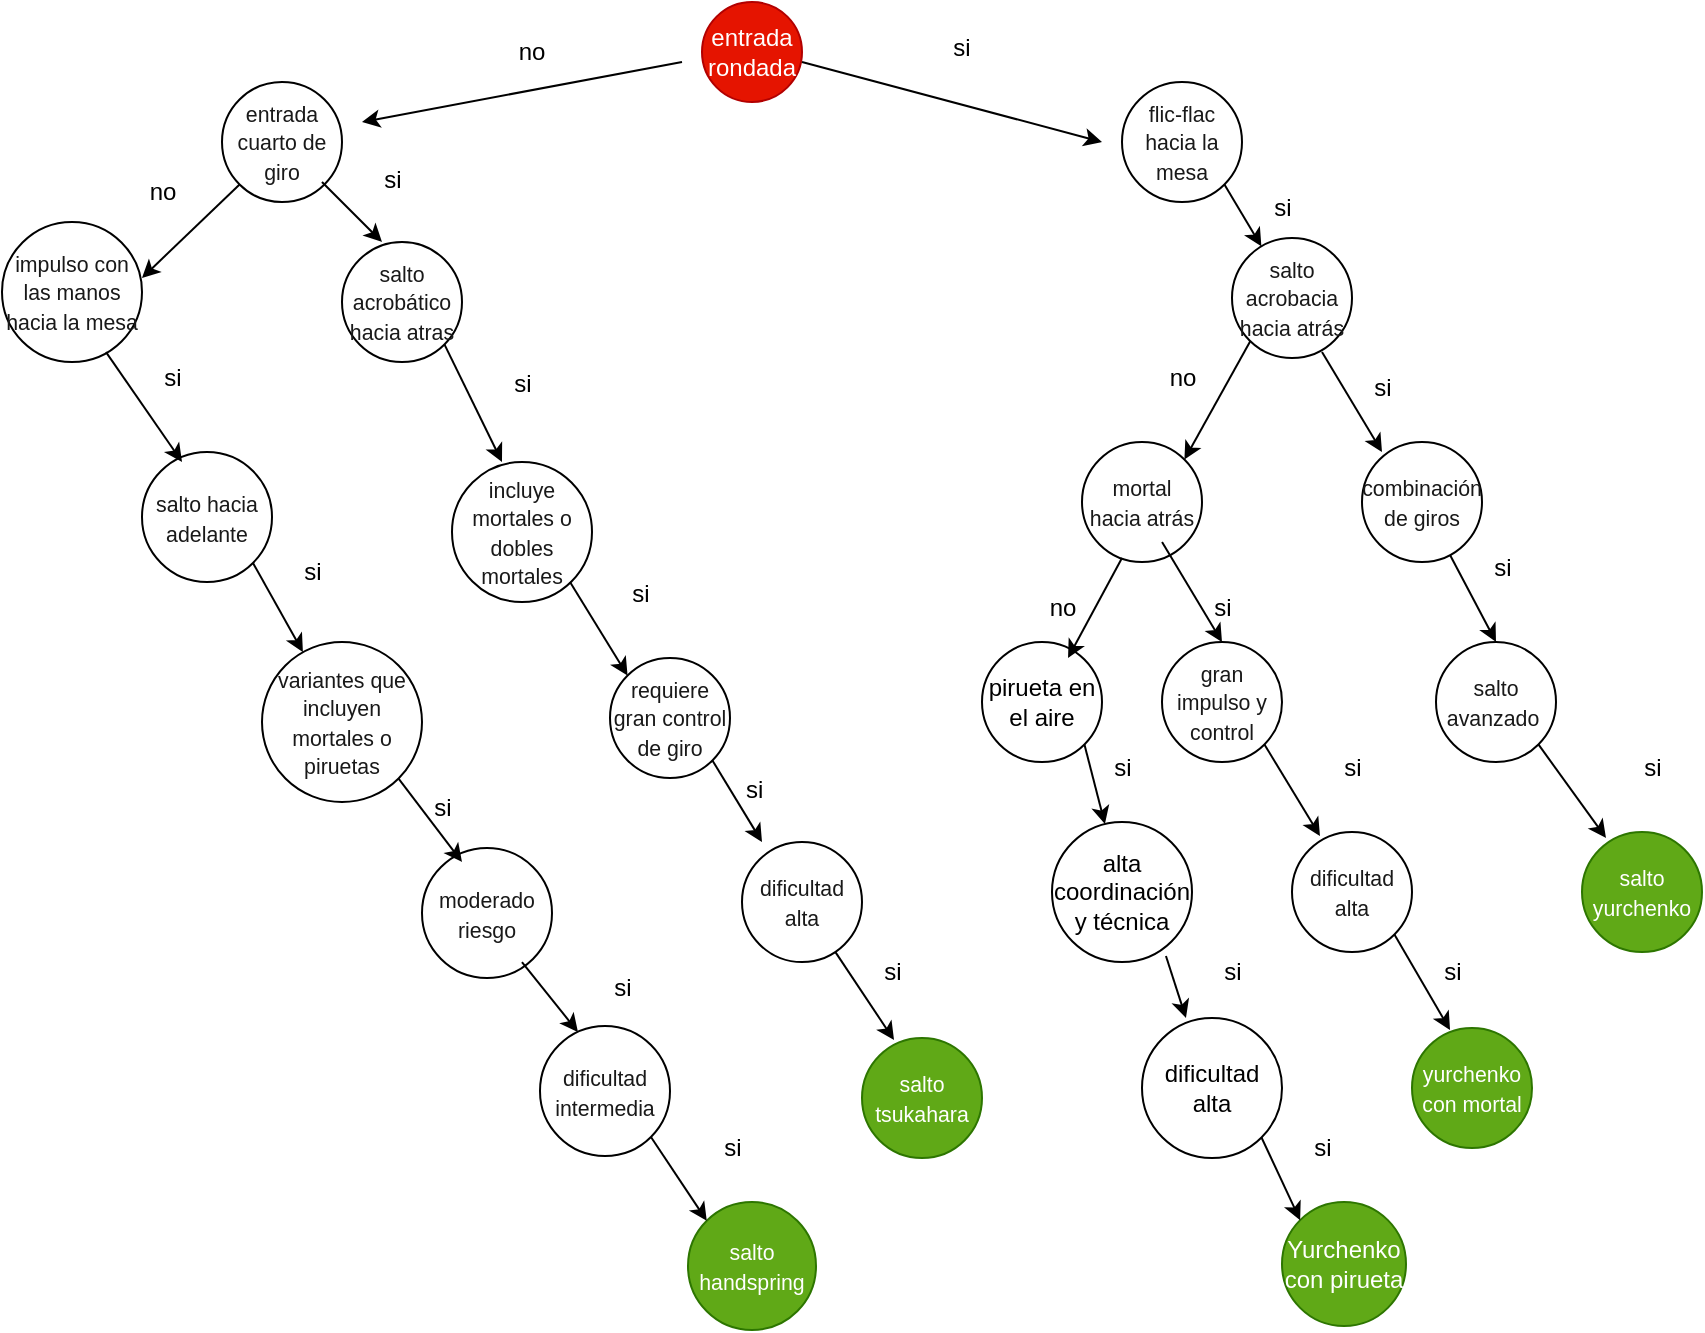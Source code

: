 <mxfile version="24.7.16">
  <diagram name="Página-1" id="zPSgo71RTFb6TlumgaYn">
    <mxGraphModel dx="880" dy="426" grid="1" gridSize="10" guides="1" tooltips="1" connect="1" arrows="1" fold="1" page="1" pageScale="1" pageWidth="827" pageHeight="1169" math="0" shadow="0">
      <root>
        <mxCell id="0" />
        <mxCell id="1" parent="0" />
        <mxCell id="iSN5Mw03kckSmXNNCKzJ-1" value="entrada rondada" style="ellipse;whiteSpace=wrap;html=1;aspect=fixed;fillColor=#e51400;fontColor=#ffffff;strokeColor=#B20000;" vertex="1" parent="1">
          <mxGeometry x="400" y="40" width="50" height="50" as="geometry" />
        </mxCell>
        <mxCell id="iSN5Mw03kckSmXNNCKzJ-2" value="&lt;span style=&quot;font-family:&#39;Arial&#39;; font-size:8pt; color:#191919;&quot;&gt;flic-flac hacia la mesa&lt;/span&gt;" style="ellipse;whiteSpace=wrap;html=1;aspect=fixed;" vertex="1" parent="1">
          <mxGeometry x="610" y="80" width="60" height="60" as="geometry" />
        </mxCell>
        <mxCell id="iSN5Mw03kckSmXNNCKzJ-3" value="&lt;span style=&quot;font-family:&#39;Arial&#39;; font-size:8pt; color:#191919;&quot;&gt;entrada cuarto de giro&lt;/span&gt;" style="ellipse;whiteSpace=wrap;html=1;aspect=fixed;" vertex="1" parent="1">
          <mxGeometry x="160" y="80" width="60" height="60" as="geometry" />
        </mxCell>
        <mxCell id="iSN5Mw03kckSmXNNCKzJ-4" value="&lt;span style=&quot;font-family:&#39;Arial&#39;; font-size:8pt; color:#191919;&quot;&gt;impulso con las manos hacia la mesa&lt;/span&gt;" style="ellipse;whiteSpace=wrap;html=1;aspect=fixed;" vertex="1" parent="1">
          <mxGeometry x="50" y="150" width="70" height="70" as="geometry" />
        </mxCell>
        <mxCell id="iSN5Mw03kckSmXNNCKzJ-5" value="&lt;span style=&quot;font-family:&#39;Arial&#39;; font-size:8pt; color:#191919;&quot;&gt;salto acrobático hacia atras&lt;/span&gt;" style="ellipse;whiteSpace=wrap;html=1;aspect=fixed;" vertex="1" parent="1">
          <mxGeometry x="220" y="160" width="60" height="60" as="geometry" />
        </mxCell>
        <mxCell id="iSN5Mw03kckSmXNNCKzJ-6" value="&lt;span style=&quot;font-family:&#39;Arial&#39;; font-size:8pt; color:#191919;&quot;&gt;salto hacia adelante&lt;/span&gt;" style="ellipse;whiteSpace=wrap;html=1;aspect=fixed;" vertex="1" parent="1">
          <mxGeometry x="120" y="265" width="65" height="65" as="geometry" />
        </mxCell>
        <mxCell id="iSN5Mw03kckSmXNNCKzJ-10" value="&lt;span style=&quot;font-family:&#39;Arial&#39;; font-size:8pt; color:#191919;&quot;&gt;mortal hacia atrás&lt;/span&gt;" style="ellipse;whiteSpace=wrap;html=1;aspect=fixed;" vertex="1" parent="1">
          <mxGeometry x="590" y="260" width="60" height="60" as="geometry" />
        </mxCell>
        <mxCell id="iSN5Mw03kckSmXNNCKzJ-11" value="&lt;span style=&quot;font-family:&#39;Arial&#39;; font-size:8pt; color:#191919;&quot;&gt;combinación de giros&lt;/span&gt;" style="ellipse;whiteSpace=wrap;html=1;aspect=fixed;" vertex="1" parent="1">
          <mxGeometry x="730" y="260" width="60" height="60" as="geometry" />
        </mxCell>
        <mxCell id="iSN5Mw03kckSmXNNCKzJ-12" value="&lt;span style=&quot;font-family:&#39;Arial&#39;; font-size:8pt; color:#191919;&quot;&gt;incluye mortales o dobles mortales&lt;/span&gt;" style="ellipse;whiteSpace=wrap;html=1;aspect=fixed;" vertex="1" parent="1">
          <mxGeometry x="275" y="270" width="70" height="70" as="geometry" />
        </mxCell>
        <mxCell id="iSN5Mw03kckSmXNNCKzJ-13" value="&lt;span style=&quot;font-family:&#39;Arial&#39;; font-size:8pt; color:#191919;&quot;&gt;requiere gran control de giro&lt;/span&gt;" style="ellipse;whiteSpace=wrap;html=1;aspect=fixed;" vertex="1" parent="1">
          <mxGeometry x="354" y="368" width="60" height="60" as="geometry" />
        </mxCell>
        <mxCell id="iSN5Mw03kckSmXNNCKzJ-14" value="&lt;span style=&quot;font-family:&#39;Arial&#39;; font-size:8pt; color:#191919;&quot;&gt;dificultad alta&lt;/span&gt;" style="ellipse;whiteSpace=wrap;html=1;aspect=fixed;" vertex="1" parent="1">
          <mxGeometry x="420" y="460" width="60" height="60" as="geometry" />
        </mxCell>
        <mxCell id="iSN5Mw03kckSmXNNCKzJ-15" value="&lt;span style=&quot;font-family: Arial; font-size: 8pt;&quot;&gt;salto tsukahara&lt;/span&gt;" style="ellipse;whiteSpace=wrap;html=1;aspect=fixed;fillColor=#60a917;strokeColor=#2D7600;fontColor=#ffffff;" vertex="1" parent="1">
          <mxGeometry x="480" y="558" width="60" height="60" as="geometry" />
        </mxCell>
        <mxCell id="iSN5Mw03kckSmXNNCKzJ-18" value="" style="endArrow=classic;html=1;rounded=0;" edge="1" parent="1">
          <mxGeometry width="50" height="50" relative="1" as="geometry">
            <mxPoint x="450" y="70" as="sourcePoint" />
            <mxPoint x="600" y="110" as="targetPoint" />
          </mxGeometry>
        </mxCell>
        <mxCell id="iSN5Mw03kckSmXNNCKzJ-19" value="si&lt;div&gt;&lt;br&gt;&lt;/div&gt;" style="whiteSpace=wrap;html=1;fillColor=none;strokeColor=none;" vertex="1" parent="1">
          <mxGeometry x="490" y="60" width="80" height="20" as="geometry" />
        </mxCell>
        <mxCell id="iSN5Mw03kckSmXNNCKzJ-20" value="" style="endArrow=classic;html=1;rounded=0;" edge="1" parent="1">
          <mxGeometry width="50" height="50" relative="1" as="geometry">
            <mxPoint x="390" y="70" as="sourcePoint" />
            <mxPoint x="230" y="100" as="targetPoint" />
          </mxGeometry>
        </mxCell>
        <mxCell id="iSN5Mw03kckSmXNNCKzJ-21" value="no" style="whiteSpace=wrap;html=1;fillColor=none;strokeColor=none;" vertex="1" parent="1">
          <mxGeometry x="280" y="50" width="70" height="30" as="geometry" />
        </mxCell>
        <mxCell id="iSN5Mw03kckSmXNNCKzJ-22" value="&lt;span style=&quot;font-family:&#39;Arial&#39;; font-size:8pt; color:#191919;&quot;&gt;variantes que incluyen mortales o piruetas&lt;/span&gt;" style="ellipse;whiteSpace=wrap;html=1;aspect=fixed;" vertex="1" parent="1">
          <mxGeometry x="180" y="360" width="80" height="80" as="geometry" />
        </mxCell>
        <mxCell id="iSN5Mw03kckSmXNNCKzJ-23" value="" style="endArrow=classic;html=1;rounded=0;exitX=1;exitY=1;exitDx=0;exitDy=0;entryX=0.357;entryY=0;entryDx=0;entryDy=0;entryPerimeter=0;" edge="1" parent="1" source="iSN5Mw03kckSmXNNCKzJ-5" target="iSN5Mw03kckSmXNNCKzJ-12">
          <mxGeometry width="50" height="50" relative="1" as="geometry">
            <mxPoint x="270" y="220" as="sourcePoint" />
            <mxPoint x="310" y="265" as="targetPoint" />
          </mxGeometry>
        </mxCell>
        <mxCell id="iSN5Mw03kckSmXNNCKzJ-24" value="" style="endArrow=classic;html=1;rounded=0;entryX=0;entryY=0;entryDx=0;entryDy=0;" edge="1" parent="1" target="iSN5Mw03kckSmXNNCKzJ-13">
          <mxGeometry width="50" height="50" relative="1" as="geometry">
            <mxPoint x="334" y="330" as="sourcePoint" />
            <mxPoint x="354" y="375" as="targetPoint" />
          </mxGeometry>
        </mxCell>
        <mxCell id="iSN5Mw03kckSmXNNCKzJ-25" value="" style="endArrow=classic;html=1;rounded=0;exitX=1;exitY=1;exitDx=0;exitDy=0;" edge="1" parent="1" source="iSN5Mw03kckSmXNNCKzJ-13">
          <mxGeometry width="50" height="50" relative="1" as="geometry">
            <mxPoint x="430" y="410" as="sourcePoint" />
            <mxPoint x="430" y="460" as="targetPoint" />
          </mxGeometry>
        </mxCell>
        <mxCell id="iSN5Mw03kckSmXNNCKzJ-26" value="" style="endArrow=classic;html=1;rounded=0;entryX=0.267;entryY=0.017;entryDx=0;entryDy=0;entryPerimeter=0;" edge="1" parent="1" source="iSN5Mw03kckSmXNNCKzJ-14" target="iSN5Mw03kckSmXNNCKzJ-15">
          <mxGeometry width="50" height="50" relative="1" as="geometry">
            <mxPoint x="510" y="500" as="sourcePoint" />
            <mxPoint x="540" y="530" as="targetPoint" />
          </mxGeometry>
        </mxCell>
        <mxCell id="iSN5Mw03kckSmXNNCKzJ-27" value="" style="endArrow=classic;html=1;rounded=0;exitX=0.833;exitY=0.833;exitDx=0;exitDy=0;exitPerimeter=0;" edge="1" parent="1" source="iSN5Mw03kckSmXNNCKzJ-3">
          <mxGeometry width="50" height="50" relative="1" as="geometry">
            <mxPoint x="220" y="130" as="sourcePoint" />
            <mxPoint x="240" y="160" as="targetPoint" />
          </mxGeometry>
        </mxCell>
        <mxCell id="iSN5Mw03kckSmXNNCKzJ-28" value="&#xa;si&lt;div style=&quot;forced-color-adjust: none;&quot;&gt;&lt;br style=&quot;forced-color-adjust: none; color: rgb(0, 0, 0); font-family: Helvetica; font-size: 12px; font-style: normal; font-variant-ligatures: normal; font-variant-caps: normal; font-weight: 400; letter-spacing: normal; orphans: 2; text-align: center; text-indent: 0px; text-transform: none; widows: 2; word-spacing: 0px; -webkit-text-stroke-width: 0px; white-space: normal; background-color: rgb(251, 251, 251); text-decoration-thickness: initial; text-decoration-style: initial; text-decoration-color: initial;&quot;&gt;&#xa;&#xa;&lt;/div&gt;" style="text;html=1;align=center;verticalAlign=middle;resizable=0;points=[];autosize=1;strokeColor=none;fillColor=none;" vertex="1" parent="1">
          <mxGeometry x="230" y="98" width="30" height="90" as="geometry" />
        </mxCell>
        <mxCell id="iSN5Mw03kckSmXNNCKzJ-29" value="si&lt;div&gt;&lt;br style=&quot;text-wrap: wrap;&quot;&gt;&lt;/div&gt;" style="text;html=1;align=center;verticalAlign=middle;resizable=0;points=[];autosize=1;strokeColor=none;fillColor=none;" vertex="1" parent="1">
          <mxGeometry x="295" y="218" width="30" height="40" as="geometry" />
        </mxCell>
        <mxCell id="iSN5Mw03kckSmXNNCKzJ-30" value="si&lt;div&gt;&lt;br style=&quot;text-wrap: wrap;&quot;&gt;&lt;/div&gt;" style="text;html=1;align=center;verticalAlign=middle;resizable=0;points=[];autosize=1;strokeColor=none;fillColor=none;" vertex="1" parent="1">
          <mxGeometry x="354" y="323" width="30" height="40" as="geometry" />
        </mxCell>
        <mxCell id="iSN5Mw03kckSmXNNCKzJ-32" value="si&lt;div style=&quot;forced-color-adjust: none;&quot;&gt;&lt;br style=&quot;forced-color-adjust: none; color: rgb(0, 0, 0); font-family: Helvetica; font-size: 12px; font-style: normal; font-variant-ligatures: normal; font-variant-caps: normal; font-weight: 400; letter-spacing: normal; orphans: 2; text-align: center; text-indent: 0px; text-transform: none; widows: 2; word-spacing: 0px; -webkit-text-stroke-width: 0px; white-space: normal; background-color: rgb(251, 251, 251); text-decoration-thickness: initial; text-decoration-style: initial; text-decoration-color: initial;&quot;&gt;&#xa;&#xa;&lt;/div&gt;" style="text;whiteSpace=wrap;html=1;" vertex="1" parent="1">
          <mxGeometry x="420" y="420" width="40" height="20" as="geometry" />
        </mxCell>
        <mxCell id="iSN5Mw03kckSmXNNCKzJ-33" value="si" style="text;html=1;align=center;verticalAlign=middle;resizable=0;points=[];autosize=1;strokeColor=none;fillColor=none;" vertex="1" parent="1">
          <mxGeometry x="480" y="510" width="30" height="30" as="geometry" />
        </mxCell>
        <mxCell id="iSN5Mw03kckSmXNNCKzJ-34" value="&lt;span style=&quot;font-family:&#39;Arial&#39;; font-size:8pt; color:#191919;&quot;&gt;moderado riesgo&lt;/span&gt;" style="ellipse;whiteSpace=wrap;html=1;aspect=fixed;" vertex="1" parent="1">
          <mxGeometry x="260" y="463" width="65" height="65" as="geometry" />
        </mxCell>
        <mxCell id="iSN5Mw03kckSmXNNCKzJ-35" value="&lt;span style=&quot;font-family:&#39;Arial&#39;; font-size:8pt; color:#191919;&quot;&gt;dificultad intermedia&lt;/span&gt;" style="ellipse;whiteSpace=wrap;html=1;aspect=fixed;" vertex="1" parent="1">
          <mxGeometry x="319" y="552" width="65" height="65" as="geometry" />
        </mxCell>
        <mxCell id="iSN5Mw03kckSmXNNCKzJ-36" value="&lt;span style=&quot;font-family: Arial; font-size: 8pt;&quot;&gt;salto handspring&lt;/span&gt;" style="ellipse;whiteSpace=wrap;html=1;aspect=fixed;fillColor=#60a917;strokeColor=#2D7600;fontColor=#ffffff;" vertex="1" parent="1">
          <mxGeometry x="393" y="640" width="64" height="64" as="geometry" />
        </mxCell>
        <mxCell id="iSN5Mw03kckSmXNNCKzJ-37" value="&lt;span style=&quot;font-family:&#39;Arial&#39;; font-size:8pt; color:#191919;&quot;&gt;gran impulso y control&lt;/span&gt;" style="ellipse;whiteSpace=wrap;html=1;aspect=fixed;" vertex="1" parent="1">
          <mxGeometry x="630" y="360" width="60" height="60" as="geometry" />
        </mxCell>
        <mxCell id="iSN5Mw03kckSmXNNCKzJ-38" value="&lt;span style=&quot;font-family:&#39;Arial&#39;; font-size:8pt; color:#191919;&quot;&gt;dificultad alta&lt;/span&gt;" style="ellipse;whiteSpace=wrap;html=1;aspect=fixed;" vertex="1" parent="1">
          <mxGeometry x="695" y="455" width="60" height="60" as="geometry" />
        </mxCell>
        <mxCell id="iSN5Mw03kckSmXNNCKzJ-39" value="&lt;span style=&quot;font-family: Arial; font-size: 8pt;&quot;&gt;yurchenko con mortal&lt;/span&gt;" style="ellipse;whiteSpace=wrap;html=1;aspect=fixed;fillColor=#60a917;strokeColor=#2D7600;fontColor=#ffffff;" vertex="1" parent="1">
          <mxGeometry x="755" y="553" width="60" height="60" as="geometry" />
        </mxCell>
        <mxCell id="iSN5Mw03kckSmXNNCKzJ-40" value="&lt;span style=&quot;font-family:&#39;Arial&#39;; font-size:8pt; color:#191919;&quot;&gt;salto avanzado&amp;nbsp;&lt;/span&gt;" style="ellipse;whiteSpace=wrap;html=1;aspect=fixed;" vertex="1" parent="1">
          <mxGeometry x="767" y="360" width="60" height="60" as="geometry" />
        </mxCell>
        <mxCell id="iSN5Mw03kckSmXNNCKzJ-41" value="&lt;span style=&quot;font-family: Arial; font-size: 8pt;&quot;&gt;salto yurchenko&lt;/span&gt;" style="ellipse;whiteSpace=wrap;html=1;aspect=fixed;fillColor=#60a917;fontColor=#ffffff;strokeColor=#2D7600;" vertex="1" parent="1">
          <mxGeometry x="840" y="455" width="60" height="60" as="geometry" />
        </mxCell>
        <mxCell id="iSN5Mw03kckSmXNNCKzJ-42" value="" style="endArrow=classic;html=1;rounded=0;" edge="1" parent="1">
          <mxGeometry width="50" height="50" relative="1" as="geometry">
            <mxPoint x="710" y="215" as="sourcePoint" />
            <mxPoint x="740" y="265" as="targetPoint" />
          </mxGeometry>
        </mxCell>
        <mxCell id="iSN5Mw03kckSmXNNCKzJ-43" value="" style="endArrow=classic;html=1;rounded=0;entryX=0.5;entryY=0;entryDx=0;entryDy=0;" edge="1" parent="1" source="iSN5Mw03kckSmXNNCKzJ-11" target="iSN5Mw03kckSmXNNCKzJ-40">
          <mxGeometry width="50" height="50" relative="1" as="geometry">
            <mxPoint x="780" y="310" as="sourcePoint" />
            <mxPoint x="810" y="360" as="targetPoint" />
          </mxGeometry>
        </mxCell>
        <mxCell id="iSN5Mw03kckSmXNNCKzJ-44" value="" style="endArrow=classic;html=1;rounded=0;entryX=0.2;entryY=0.05;entryDx=0;entryDy=0;entryPerimeter=0;exitX=1;exitY=1;exitDx=0;exitDy=0;" edge="1" parent="1" source="iSN5Mw03kckSmXNNCKzJ-40" target="iSN5Mw03kckSmXNNCKzJ-41">
          <mxGeometry width="50" height="50" relative="1" as="geometry">
            <mxPoint x="827" y="410" as="sourcePoint" />
            <mxPoint x="847" y="450" as="targetPoint" />
          </mxGeometry>
        </mxCell>
        <mxCell id="iSN5Mw03kckSmXNNCKzJ-47" value="si" style="text;html=1;align=center;verticalAlign=middle;resizable=0;points=[];autosize=1;strokeColor=none;fillColor=none;" vertex="1" parent="1">
          <mxGeometry x="675" y="128" width="30" height="30" as="geometry" />
        </mxCell>
        <mxCell id="iSN5Mw03kckSmXNNCKzJ-48" value="si" style="text;html=1;align=center;verticalAlign=middle;resizable=0;points=[];autosize=1;strokeColor=none;fillColor=none;" vertex="1" parent="1">
          <mxGeometry x="725" y="218" width="30" height="30" as="geometry" />
        </mxCell>
        <mxCell id="iSN5Mw03kckSmXNNCKzJ-49" value="si" style="text;html=1;align=center;verticalAlign=middle;resizable=0;points=[];autosize=1;strokeColor=none;fillColor=none;" vertex="1" parent="1">
          <mxGeometry x="785" y="308" width="30" height="30" as="geometry" />
        </mxCell>
        <mxCell id="iSN5Mw03kckSmXNNCKzJ-50" value="si" style="text;html=1;align=center;verticalAlign=middle;resizable=0;points=[];autosize=1;strokeColor=none;fillColor=none;" vertex="1" parent="1">
          <mxGeometry x="860" y="408" width="30" height="30" as="geometry" />
        </mxCell>
        <mxCell id="iSN5Mw03kckSmXNNCKzJ-51" value="" style="endArrow=classic;html=1;rounded=0;exitX=0.167;exitY=0.833;exitDx=0;exitDy=0;exitPerimeter=0;entryX=1;entryY=0;entryDx=0;entryDy=0;" edge="1" parent="1" source="iSN5Mw03kckSmXNNCKzJ-9" target="iSN5Mw03kckSmXNNCKzJ-10">
          <mxGeometry width="50" height="50" relative="1" as="geometry">
            <mxPoint x="670" y="225" as="sourcePoint" />
            <mxPoint x="650" y="265" as="targetPoint" />
          </mxGeometry>
        </mxCell>
        <mxCell id="iSN5Mw03kckSmXNNCKzJ-53" value="no" style="text;html=1;align=center;verticalAlign=middle;resizable=0;points=[];autosize=1;strokeColor=none;fillColor=none;" vertex="1" parent="1">
          <mxGeometry x="620" y="213" width="40" height="30" as="geometry" />
        </mxCell>
        <mxCell id="iSN5Mw03kckSmXNNCKzJ-55" value="" style="endArrow=classic;html=1;rounded=0;" edge="1" parent="1" source="iSN5Mw03kckSmXNNCKzJ-9">
          <mxGeometry width="50" height="50" relative="1" as="geometry">
            <mxPoint x="670" y="150" as="sourcePoint" />
            <mxPoint x="690" y="180" as="targetPoint" />
          </mxGeometry>
        </mxCell>
        <mxCell id="iSN5Mw03kckSmXNNCKzJ-56" value="" style="endArrow=classic;html=1;rounded=0;exitX=1;exitY=1;exitDx=0;exitDy=0;" edge="1" parent="1" source="iSN5Mw03kckSmXNNCKzJ-2" target="iSN5Mw03kckSmXNNCKzJ-9">
          <mxGeometry width="50" height="50" relative="1" as="geometry">
            <mxPoint x="670" y="150" as="sourcePoint" />
            <mxPoint x="690" y="180" as="targetPoint" />
          </mxGeometry>
        </mxCell>
        <mxCell id="iSN5Mw03kckSmXNNCKzJ-9" value="&lt;span style=&quot;font-family:&#39;Arial&#39;; font-size:8pt; color:#191919;&quot;&gt;salto acrobacia hacia atrás&lt;/span&gt;" style="ellipse;whiteSpace=wrap;html=1;aspect=fixed;" vertex="1" parent="1">
          <mxGeometry x="665" y="158" width="60" height="60" as="geometry" />
        </mxCell>
        <mxCell id="iSN5Mw03kckSmXNNCKzJ-57" value="" style="endArrow=classic;html=1;rounded=0;exitX=0.667;exitY=0.833;exitDx=0;exitDy=0;exitPerimeter=0;" edge="1" parent="1" source="iSN5Mw03kckSmXNNCKzJ-10">
          <mxGeometry width="50" height="50" relative="1" as="geometry">
            <mxPoint x="640" y="320" as="sourcePoint" />
            <mxPoint x="660" y="360" as="targetPoint" />
          </mxGeometry>
        </mxCell>
        <mxCell id="iSN5Mw03kckSmXNNCKzJ-58" value="" style="endArrow=classic;html=1;rounded=0;entryX=0.233;entryY=0.033;entryDx=0;entryDy=0;entryPerimeter=0;exitX=1;exitY=1;exitDx=0;exitDy=0;" edge="1" parent="1" source="iSN5Mw03kckSmXNNCKzJ-37" target="iSN5Mw03kckSmXNNCKzJ-38">
          <mxGeometry width="50" height="50" relative="1" as="geometry">
            <mxPoint x="685" y="400" as="sourcePoint" />
            <mxPoint x="705" y="440" as="targetPoint" />
          </mxGeometry>
        </mxCell>
        <mxCell id="iSN5Mw03kckSmXNNCKzJ-60" value="si" style="text;html=1;align=center;verticalAlign=middle;resizable=0;points=[];autosize=1;strokeColor=none;fillColor=none;" vertex="1" parent="1">
          <mxGeometry x="645" y="328" width="30" height="30" as="geometry" />
        </mxCell>
        <mxCell id="iSN5Mw03kckSmXNNCKzJ-61" value="si" style="text;html=1;align=center;verticalAlign=middle;resizable=0;points=[];autosize=1;strokeColor=none;fillColor=none;" vertex="1" parent="1">
          <mxGeometry x="710" y="408" width="30" height="30" as="geometry" />
        </mxCell>
        <mxCell id="iSN5Mw03kckSmXNNCKzJ-62" value="" style="endArrow=classic;html=1;rounded=0;entryX=0.317;entryY=0.017;entryDx=0;entryDy=0;exitX=1;exitY=1;exitDx=0;exitDy=0;entryPerimeter=0;" edge="1" parent="1" source="iSN5Mw03kckSmXNNCKzJ-38" target="iSN5Mw03kckSmXNNCKzJ-39">
          <mxGeometry width="50" height="50" relative="1" as="geometry">
            <mxPoint x="730" y="483" as="sourcePoint" />
            <mxPoint x="750" y="523" as="targetPoint" />
          </mxGeometry>
        </mxCell>
        <mxCell id="iSN5Mw03kckSmXNNCKzJ-63" value="si" style="text;html=1;align=center;verticalAlign=middle;resizable=0;points=[];autosize=1;strokeColor=none;fillColor=none;" vertex="1" parent="1">
          <mxGeometry x="760" y="510" width="30" height="30" as="geometry" />
        </mxCell>
        <mxCell id="iSN5Mw03kckSmXNNCKzJ-64" value="" style="endArrow=classic;html=1;rounded=0;exitX=0;exitY=1;exitDx=0;exitDy=0;" edge="1" parent="1" source="iSN5Mw03kckSmXNNCKzJ-3">
          <mxGeometry width="50" height="50" relative="1" as="geometry">
            <mxPoint x="160" y="130" as="sourcePoint" />
            <mxPoint x="120" y="178" as="targetPoint" />
          </mxGeometry>
        </mxCell>
        <mxCell id="iSN5Mw03kckSmXNNCKzJ-66" value="" style="endArrow=classic;html=1;rounded=0;exitX=0.743;exitY=0.929;exitDx=0;exitDy=0;exitPerimeter=0;entryX=0.308;entryY=0.077;entryDx=0;entryDy=0;entryPerimeter=0;" edge="1" parent="1" source="iSN5Mw03kckSmXNNCKzJ-4" target="iSN5Mw03kckSmXNNCKzJ-6">
          <mxGeometry width="50" height="50" relative="1" as="geometry">
            <mxPoint x="120" y="208" as="sourcePoint" />
            <mxPoint x="130" y="270" as="targetPoint" />
          </mxGeometry>
        </mxCell>
        <mxCell id="iSN5Mw03kckSmXNNCKzJ-67" value="" style="endArrow=classic;html=1;rounded=0;exitX=1;exitY=1;exitDx=0;exitDy=0;" edge="1" parent="1" source="iSN5Mw03kckSmXNNCKzJ-6" target="iSN5Mw03kckSmXNNCKzJ-22">
          <mxGeometry width="50" height="50" relative="1" as="geometry">
            <mxPoint x="185" y="306" as="sourcePoint" />
            <mxPoint x="205" y="358" as="targetPoint" />
          </mxGeometry>
        </mxCell>
        <mxCell id="iSN5Mw03kckSmXNNCKzJ-68" value="" style="endArrow=classic;html=1;rounded=0;exitX=1;exitY=1;exitDx=0;exitDy=0;" edge="1" parent="1" source="iSN5Mw03kckSmXNNCKzJ-22">
          <mxGeometry width="50" height="50" relative="1" as="geometry">
            <mxPoint x="250" y="440" as="sourcePoint" />
            <mxPoint x="280" y="470" as="targetPoint" />
          </mxGeometry>
        </mxCell>
        <mxCell id="iSN5Mw03kckSmXNNCKzJ-69" value="" style="endArrow=classic;html=1;rounded=0;exitX=0.769;exitY=0.877;exitDx=0;exitDy=0;exitPerimeter=0;entryX=0.292;entryY=0.046;entryDx=0;entryDy=0;entryPerimeter=0;" edge="1" parent="1" source="iSN5Mw03kckSmXNNCKzJ-34" target="iSN5Mw03kckSmXNNCKzJ-35">
          <mxGeometry width="50" height="50" relative="1" as="geometry">
            <mxPoint x="310" y="530" as="sourcePoint" />
            <mxPoint x="333" y="560" as="targetPoint" />
          </mxGeometry>
        </mxCell>
        <mxCell id="iSN5Mw03kckSmXNNCKzJ-70" value="" style="endArrow=classic;html=1;rounded=0;exitX=1;exitY=1;exitDx=0;exitDy=0;entryX=0;entryY=0;entryDx=0;entryDy=0;" edge="1" parent="1" source="iSN5Mw03kckSmXNNCKzJ-35" target="iSN5Mw03kckSmXNNCKzJ-36">
          <mxGeometry width="50" height="50" relative="1" as="geometry">
            <mxPoint x="384" y="600" as="sourcePoint" />
            <mxPoint x="400" y="640" as="targetPoint" />
          </mxGeometry>
        </mxCell>
        <mxCell id="iSN5Mw03kckSmXNNCKzJ-71" value="no" style="text;html=1;align=center;verticalAlign=middle;resizable=0;points=[];autosize=1;strokeColor=none;fillColor=none;" vertex="1" parent="1">
          <mxGeometry x="110" y="120" width="40" height="30" as="geometry" />
        </mxCell>
        <mxCell id="iSN5Mw03kckSmXNNCKzJ-72" value="si" style="text;html=1;align=center;verticalAlign=middle;resizable=0;points=[];autosize=1;strokeColor=none;fillColor=none;" vertex="1" parent="1">
          <mxGeometry x="120" y="213" width="30" height="30" as="geometry" />
        </mxCell>
        <mxCell id="iSN5Mw03kckSmXNNCKzJ-73" value="si" style="text;html=1;align=center;verticalAlign=middle;resizable=0;points=[];autosize=1;strokeColor=none;fillColor=none;" vertex="1" parent="1">
          <mxGeometry x="190" y="310" width="30" height="30" as="geometry" />
        </mxCell>
        <mxCell id="iSN5Mw03kckSmXNNCKzJ-74" value="si" style="text;html=1;align=center;verticalAlign=middle;resizable=0;points=[];autosize=1;strokeColor=none;fillColor=none;" vertex="1" parent="1">
          <mxGeometry x="255" y="428" width="30" height="30" as="geometry" />
        </mxCell>
        <mxCell id="iSN5Mw03kckSmXNNCKzJ-75" value="si" style="text;html=1;align=center;verticalAlign=middle;resizable=0;points=[];autosize=1;strokeColor=none;fillColor=none;" vertex="1" parent="1">
          <mxGeometry x="345" y="518" width="30" height="30" as="geometry" />
        </mxCell>
        <mxCell id="iSN5Mw03kckSmXNNCKzJ-76" value="si" style="text;html=1;align=center;verticalAlign=middle;resizable=0;points=[];autosize=1;strokeColor=none;fillColor=none;" vertex="1" parent="1">
          <mxGeometry x="400" y="598" width="30" height="30" as="geometry" />
        </mxCell>
        <mxCell id="iSN5Mw03kckSmXNNCKzJ-77" value="pirueta en el aire" style="ellipse;whiteSpace=wrap;html=1;aspect=fixed;" vertex="1" parent="1">
          <mxGeometry x="540" y="360" width="60" height="60" as="geometry" />
        </mxCell>
        <mxCell id="iSN5Mw03kckSmXNNCKzJ-78" value="" style="endArrow=classic;html=1;rounded=0;entryX=0.717;entryY=0.133;entryDx=0;entryDy=0;entryPerimeter=0;" edge="1" parent="1" target="iSN5Mw03kckSmXNNCKzJ-77">
          <mxGeometry width="50" height="50" relative="1" as="geometry">
            <mxPoint x="610" y="318" as="sourcePoint" />
            <mxPoint x="590" y="358" as="targetPoint" />
          </mxGeometry>
        </mxCell>
        <mxCell id="iSN5Mw03kckSmXNNCKzJ-79" value="alta coordinación y técnica" style="ellipse;whiteSpace=wrap;html=1;aspect=fixed;" vertex="1" parent="1">
          <mxGeometry x="575" y="450" width="70" height="70" as="geometry" />
        </mxCell>
        <mxCell id="iSN5Mw03kckSmXNNCKzJ-80" value="dificultad alta" style="ellipse;whiteSpace=wrap;html=1;aspect=fixed;" vertex="1" parent="1">
          <mxGeometry x="620" y="548" width="70" height="70" as="geometry" />
        </mxCell>
        <mxCell id="iSN5Mw03kckSmXNNCKzJ-81" value="Yurchenko con pirueta" style="ellipse;whiteSpace=wrap;html=1;aspect=fixed;fillColor=#60a917;fontColor=#ffffff;strokeColor=#2D7600;" vertex="1" parent="1">
          <mxGeometry x="690" y="640" width="62" height="62" as="geometry" />
        </mxCell>
        <mxCell id="iSN5Mw03kckSmXNNCKzJ-83" value="" style="endArrow=classic;html=1;rounded=0;exitX=1;exitY=1;exitDx=0;exitDy=0;" edge="1" parent="1" source="iSN5Mw03kckSmXNNCKzJ-77" target="iSN5Mw03kckSmXNNCKzJ-79">
          <mxGeometry width="50" height="50" relative="1" as="geometry">
            <mxPoint x="695" y="410" as="sourcePoint" />
            <mxPoint x="670" y="470" as="targetPoint" />
          </mxGeometry>
        </mxCell>
        <mxCell id="iSN5Mw03kckSmXNNCKzJ-84" value="" style="endArrow=classic;html=1;rounded=0;exitX=0.814;exitY=0.957;exitDx=0;exitDy=0;entryX=0.314;entryY=0;entryDx=0;entryDy=0;exitPerimeter=0;entryPerimeter=0;" edge="1" parent="1" source="iSN5Mw03kckSmXNNCKzJ-79" target="iSN5Mw03kckSmXNNCKzJ-80">
          <mxGeometry width="50" height="50" relative="1" as="geometry">
            <mxPoint x="630" y="500" as="sourcePoint" />
            <mxPoint x="637" y="530" as="targetPoint" />
          </mxGeometry>
        </mxCell>
        <mxCell id="iSN5Mw03kckSmXNNCKzJ-85" value="" style="endArrow=classic;html=1;rounded=0;exitX=1;exitY=1;exitDx=0;exitDy=0;entryX=0;entryY=0;entryDx=0;entryDy=0;" edge="1" parent="1" source="iSN5Mw03kckSmXNNCKzJ-80" target="iSN5Mw03kckSmXNNCKzJ-81">
          <mxGeometry width="50" height="50" relative="1" as="geometry">
            <mxPoint x="675" y="589" as="sourcePoint" />
            <mxPoint x="695" y="617" as="targetPoint" />
          </mxGeometry>
        </mxCell>
        <mxCell id="iSN5Mw03kckSmXNNCKzJ-86" value="si" style="text;html=1;align=center;verticalAlign=middle;resizable=0;points=[];autosize=1;strokeColor=none;fillColor=none;" vertex="1" parent="1">
          <mxGeometry x="695" y="598" width="30" height="30" as="geometry" />
        </mxCell>
        <mxCell id="iSN5Mw03kckSmXNNCKzJ-87" value="si" style="text;html=1;align=center;verticalAlign=middle;resizable=0;points=[];autosize=1;strokeColor=none;fillColor=none;" vertex="1" parent="1">
          <mxGeometry x="650" y="510" width="30" height="30" as="geometry" />
        </mxCell>
        <mxCell id="iSN5Mw03kckSmXNNCKzJ-88" value="si" style="text;html=1;align=center;verticalAlign=middle;resizable=0;points=[];autosize=1;strokeColor=none;fillColor=none;" vertex="1" parent="1">
          <mxGeometry x="595" y="408" width="30" height="30" as="geometry" />
        </mxCell>
        <mxCell id="iSN5Mw03kckSmXNNCKzJ-89" value="no" style="text;html=1;align=center;verticalAlign=middle;resizable=0;points=[];autosize=1;strokeColor=none;fillColor=none;" vertex="1" parent="1">
          <mxGeometry x="560" y="328" width="40" height="30" as="geometry" />
        </mxCell>
      </root>
    </mxGraphModel>
  </diagram>
</mxfile>
